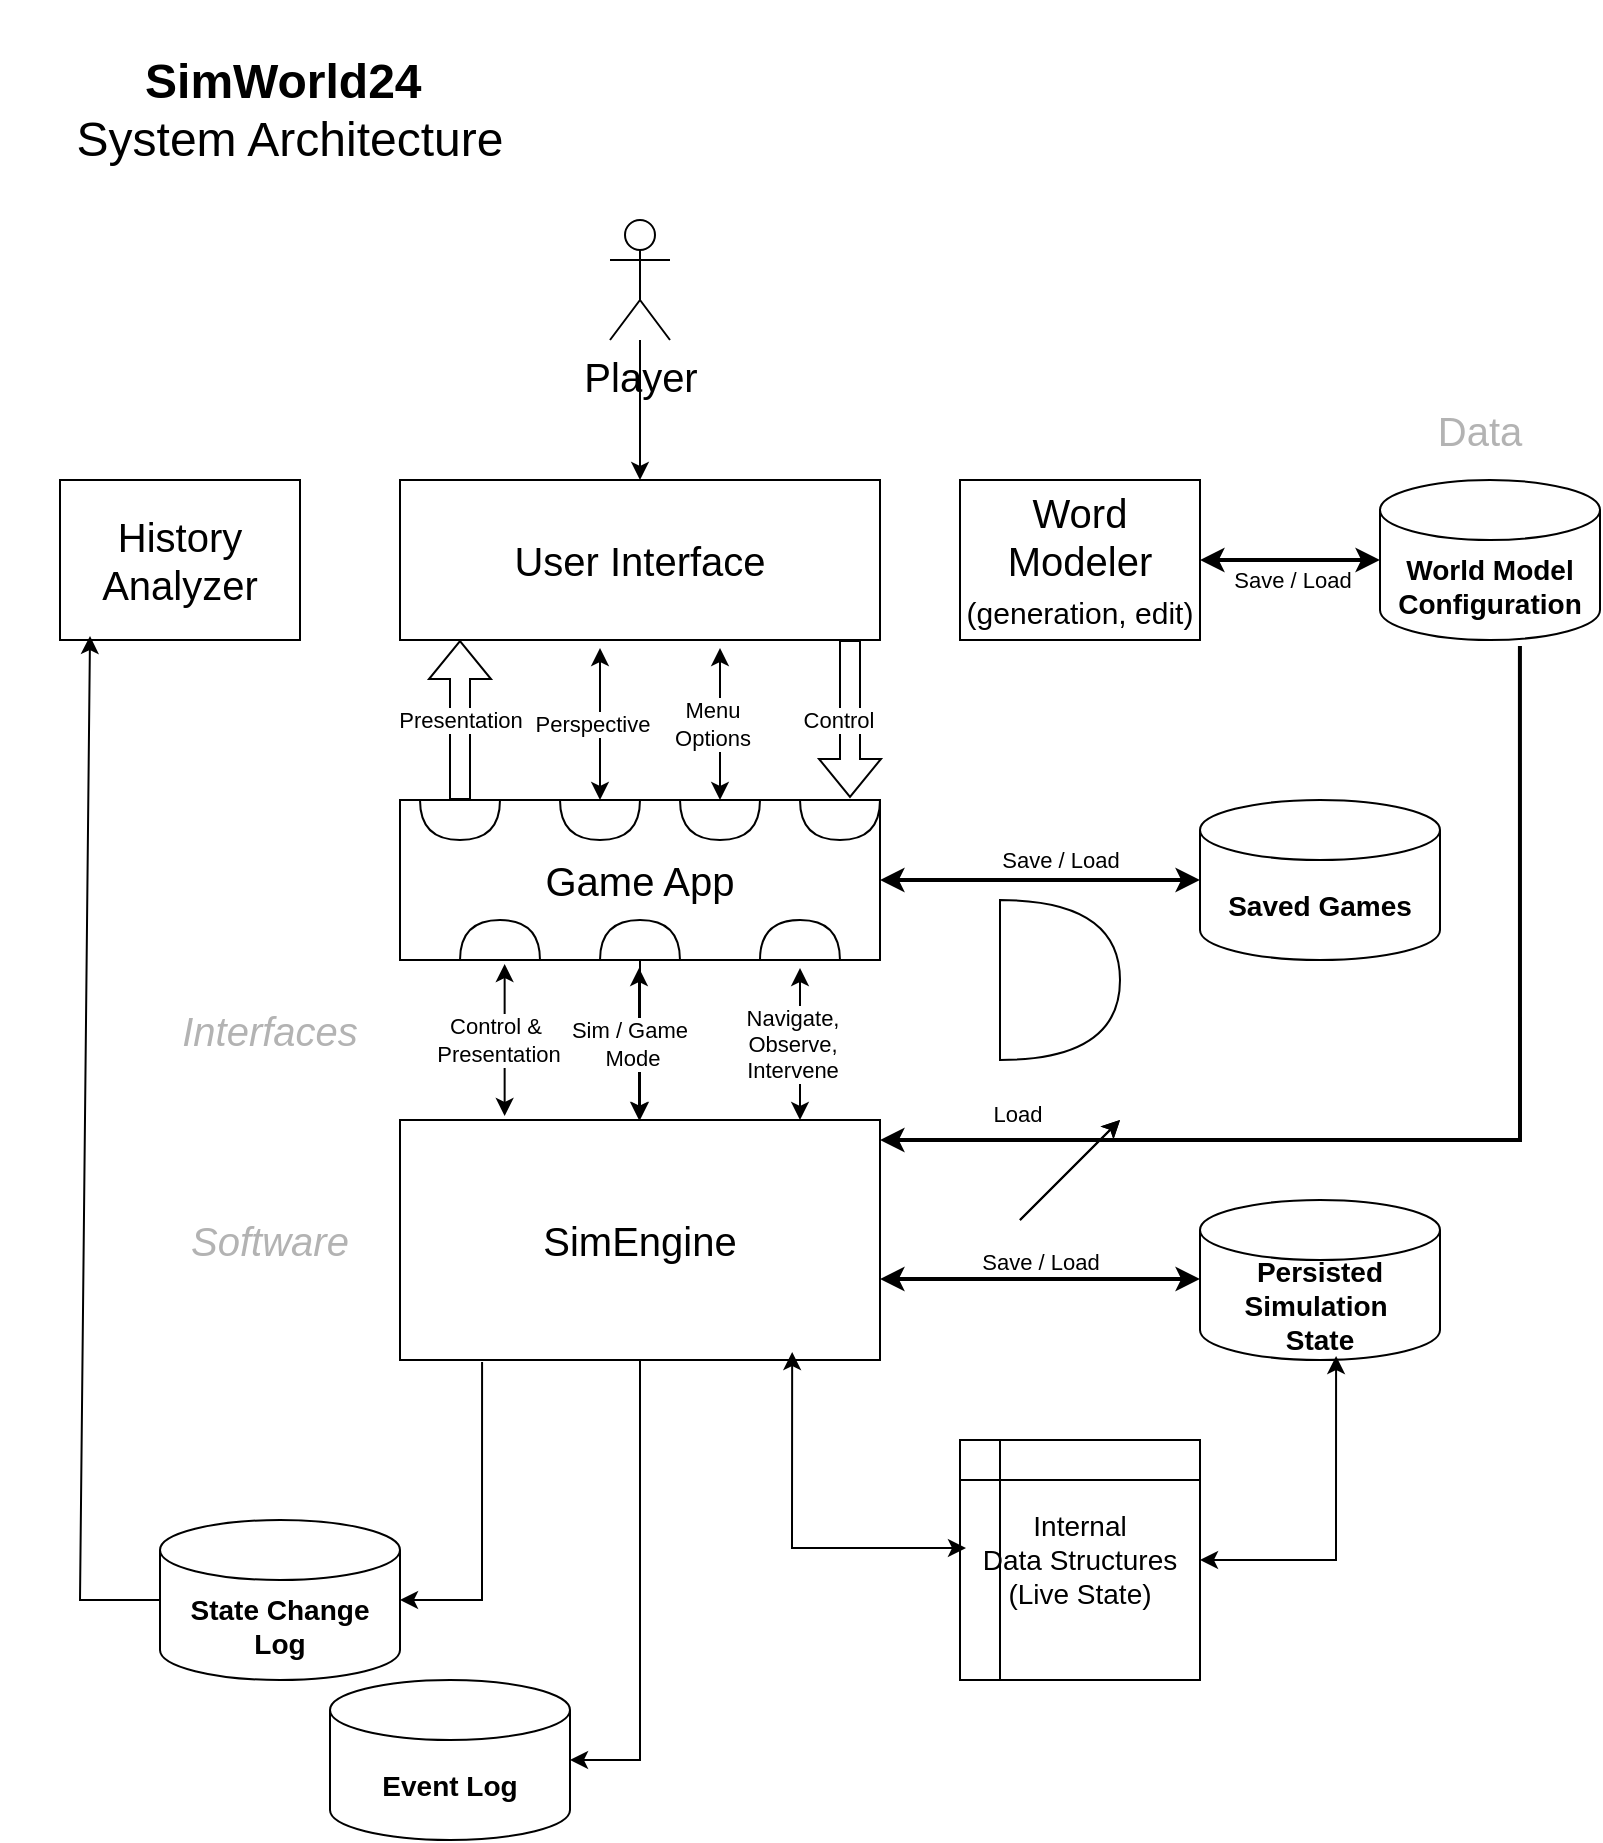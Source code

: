 <mxfile version="24.8.2">
  <diagram name="Page-1" id="v4B5kp2a3wThJGpyLibA">
    <mxGraphModel dx="1426" dy="747" grid="1" gridSize="10" guides="1" tooltips="1" connect="1" arrows="1" fold="1" page="1" pageScale="1" pageWidth="850" pageHeight="1100" math="0" shadow="0">
      <root>
        <mxCell id="0" />
        <mxCell id="1" parent="0" />
        <mxCell id="eeeyzdLkQL6xJkcmhthS-1" value="&lt;b style=&quot;font-size: 24px;&quot;&gt;SimWorld24&amp;nbsp;&lt;/b&gt;&lt;div style=&quot;font-size: 24px;&quot;&gt;System Architecture&lt;/div&gt;" style="text;strokeColor=none;align=center;fillColor=none;html=1;verticalAlign=middle;whiteSpace=wrap;rounded=0;fontSize=24;" vertex="1" parent="1">
          <mxGeometry width="290" height="110" as="geometry" />
        </mxCell>
        <mxCell id="eeeyzdLkQL6xJkcmhthS-2" value="SimEngine" style="rounded=0;whiteSpace=wrap;html=1;fontSize=20;" vertex="1" parent="1">
          <mxGeometry x="200" y="560" width="240" height="120" as="geometry" />
        </mxCell>
        <mxCell id="eeeyzdLkQL6xJkcmhthS-31" value="" style="edgeStyle=orthogonalEdgeStyle;rounded=0;orthogonalLoop=1;jettySize=auto;html=1;" edge="1" parent="1" source="eeeyzdLkQL6xJkcmhthS-3" target="eeeyzdLkQL6xJkcmhthS-13">
          <mxGeometry relative="1" as="geometry" />
        </mxCell>
        <mxCell id="eeeyzdLkQL6xJkcmhthS-3" value="&lt;font style=&quot;font-size: 20px;&quot;&gt;Player&lt;/font&gt;" style="shape=umlActor;verticalLabelPosition=bottom;verticalAlign=top;html=1;outlineConnect=0;" vertex="1" parent="1">
          <mxGeometry x="305" y="110" width="30" height="60" as="geometry" />
        </mxCell>
        <mxCell id="eeeyzdLkQL6xJkcmhthS-40" value="" style="edgeStyle=orthogonalEdgeStyle;rounded=0;orthogonalLoop=1;jettySize=auto;html=1;" edge="1" parent="1" source="eeeyzdLkQL6xJkcmhthS-5" target="eeeyzdLkQL6xJkcmhthS-2">
          <mxGeometry relative="1" as="geometry" />
        </mxCell>
        <mxCell id="eeeyzdLkQL6xJkcmhthS-5" value="Game App" style="rounded=0;whiteSpace=wrap;html=1;fontSize=20;" vertex="1" parent="1">
          <mxGeometry x="200" y="400" width="240" height="80" as="geometry" />
        </mxCell>
        <mxCell id="eeeyzdLkQL6xJkcmhthS-6" value="" style="endArrow=classic;startArrow=classic;html=1;rounded=0;entryX=0.218;entryY=1.025;entryDx=0;entryDy=0;exitX=0.218;exitY=-0.017;exitDx=0;exitDy=0;exitPerimeter=0;entryPerimeter=0;" edge="1" parent="1" source="eeeyzdLkQL6xJkcmhthS-2" target="eeeyzdLkQL6xJkcmhthS-5">
          <mxGeometry width="50" height="50" relative="1" as="geometry">
            <mxPoint x="40" y="540" as="sourcePoint" />
            <mxPoint x="90" y="490" as="targetPoint" />
          </mxGeometry>
        </mxCell>
        <mxCell id="eeeyzdLkQL6xJkcmhthS-7" value="Control &amp;amp;&amp;nbsp;&lt;div&gt;Presentation&lt;/div&gt;" style="edgeLabel;html=1;align=center;verticalAlign=middle;resizable=0;points=[];" vertex="1" connectable="0" parent="eeeyzdLkQL6xJkcmhthS-6">
          <mxGeometry x="0.4" y="-1" relative="1" as="geometry">
            <mxPoint x="-5" y="15" as="offset" />
          </mxGeometry>
        </mxCell>
        <mxCell id="eeeyzdLkQL6xJkcmhthS-8" value="Persisted Simulation&amp;nbsp;&lt;div style=&quot;font-size: 14px;&quot;&gt;State&lt;/div&gt;" style="shape=cylinder3;whiteSpace=wrap;html=1;boundedLbl=1;backgroundOutline=1;size=15;fontStyle=1;fontSize=14;" vertex="1" parent="1">
          <mxGeometry x="600" y="600" width="120" height="80" as="geometry" />
        </mxCell>
        <mxCell id="eeeyzdLkQL6xJkcmhthS-9" value="State Change Log" style="shape=cylinder3;whiteSpace=wrap;html=1;boundedLbl=1;backgroundOutline=1;size=15;fontStyle=1;fontSize=14;" vertex="1" parent="1">
          <mxGeometry x="80" y="760" width="120" height="80" as="geometry" />
        </mxCell>
        <mxCell id="eeeyzdLkQL6xJkcmhthS-10" value="Saved Games" style="shape=cylinder3;whiteSpace=wrap;html=1;boundedLbl=1;backgroundOutline=1;size=15;fontStyle=1;fontSize=14;" vertex="1" parent="1">
          <mxGeometry x="600" y="400" width="120" height="80" as="geometry" />
        </mxCell>
        <mxCell id="eeeyzdLkQL6xJkcmhthS-11" value="Data" style="text;strokeColor=none;align=center;fillColor=none;html=1;verticalAlign=middle;whiteSpace=wrap;rounded=0;fontSize=20;fontColor=#B3B3B3;" vertex="1" parent="1">
          <mxGeometry x="710" y="200" width="60" height="30" as="geometry" />
        </mxCell>
        <mxCell id="eeeyzdLkQL6xJkcmhthS-12" value="Interfaces" style="text;strokeColor=none;align=center;fillColor=none;html=1;verticalAlign=middle;whiteSpace=wrap;rounded=0;fontSize=20;fontColor=#B3B3B3;fontStyle=2" vertex="1" parent="1">
          <mxGeometry x="105" y="500" width="60" height="30" as="geometry" />
        </mxCell>
        <mxCell id="eeeyzdLkQL6xJkcmhthS-13" value="User Interface" style="rounded=0;whiteSpace=wrap;html=1;fontSize=20;" vertex="1" parent="1">
          <mxGeometry x="200" y="240" width="240" height="80" as="geometry" />
        </mxCell>
        <mxCell id="eeeyzdLkQL6xJkcmhthS-14" value="Presentation" style="shape=flexArrow;endArrow=classic;html=1;rounded=0;entryX=0.25;entryY=1;entryDx=0;entryDy=0;exitX=0.25;exitY=0;exitDx=0;exitDy=0;" edge="1" parent="1">
          <mxGeometry width="50" height="50" relative="1" as="geometry">
            <mxPoint x="230" y="400" as="sourcePoint" />
            <mxPoint x="230" y="320" as="targetPoint" />
          </mxGeometry>
        </mxCell>
        <mxCell id="eeeyzdLkQL6xJkcmhthS-15" value="" style="shape=flexArrow;endArrow=classic;html=1;rounded=0;exitX=0.88;exitY=1.013;exitDx=0;exitDy=0;exitPerimeter=0;entryX=0.88;entryY=0;entryDx=0;entryDy=0;entryPerimeter=0;" edge="1" parent="1">
          <mxGeometry width="50" height="50" relative="1" as="geometry">
            <mxPoint x="425.0" y="320.0" as="sourcePoint" />
            <mxPoint x="425.0" y="398.96" as="targetPoint" />
          </mxGeometry>
        </mxCell>
        <mxCell id="eeeyzdLkQL6xJkcmhthS-16" value="Control" style="edgeLabel;html=1;align=center;verticalAlign=middle;resizable=0;points=[];" vertex="1" connectable="0" parent="eeeyzdLkQL6xJkcmhthS-15">
          <mxGeometry x="-0.152" y="6" relative="1" as="geometry">
            <mxPoint x="-12" y="6" as="offset" />
          </mxGeometry>
        </mxCell>
        <mxCell id="eeeyzdLkQL6xJkcmhthS-17" value="World Model Configuration" style="shape=cylinder3;whiteSpace=wrap;html=1;boundedLbl=1;backgroundOutline=1;size=15;fontStyle=1;fontSize=14;" vertex="1" parent="1">
          <mxGeometry x="690" y="240" width="110" height="80" as="geometry" />
        </mxCell>
        <mxCell id="eeeyzdLkQL6xJkcmhthS-19" value="Word Modeler&lt;div&gt;&lt;font style=&quot;font-size: 15px;&quot;&gt;(generation, edit)&lt;/font&gt;&lt;/div&gt;" style="rounded=0;whiteSpace=wrap;html=1;fontSize=20;" vertex="1" parent="1">
          <mxGeometry x="480" y="240" width="120" height="80" as="geometry" />
        </mxCell>
        <mxCell id="eeeyzdLkQL6xJkcmhthS-20" value="Software" style="text;strokeColor=none;align=center;fillColor=none;html=1;verticalAlign=middle;whiteSpace=wrap;rounded=0;fontSize=20;fontColor=#B3B3B3;fontStyle=2" vertex="1" parent="1">
          <mxGeometry x="105" y="605" width="60" height="30" as="geometry" />
        </mxCell>
        <mxCell id="eeeyzdLkQL6xJkcmhthS-21" value="" style="endArrow=classic;startArrow=classic;html=1;rounded=0;entryX=0;entryY=0.5;entryDx=0;entryDy=0;entryPerimeter=0;exitX=1;exitY=0.5;exitDx=0;exitDy=0;strokeWidth=2;" edge="1" parent="1" source="eeeyzdLkQL6xJkcmhthS-19" target="eeeyzdLkQL6xJkcmhthS-17">
          <mxGeometry width="50" height="50" relative="1" as="geometry">
            <mxPoint x="510" y="430" as="sourcePoint" />
            <mxPoint x="560" y="380" as="targetPoint" />
          </mxGeometry>
        </mxCell>
        <mxCell id="eeeyzdLkQL6xJkcmhthS-22" value="Save / Load" style="edgeLabel;html=1;align=center;verticalAlign=middle;resizable=0;points=[];" vertex="1" connectable="0" parent="eeeyzdLkQL6xJkcmhthS-21">
          <mxGeometry x="0.225" y="-3" relative="1" as="geometry">
            <mxPoint x="-9" y="7" as="offset" />
          </mxGeometry>
        </mxCell>
        <mxCell id="eeeyzdLkQL6xJkcmhthS-24" value="" style="endArrow=classic;startArrow=classic;html=1;rounded=0;entryX=0;entryY=0.5;entryDx=0;entryDy=0;entryPerimeter=0;strokeWidth=2;" edge="1" parent="1" target="eeeyzdLkQL6xJkcmhthS-10">
          <mxGeometry width="50" height="50" relative="1" as="geometry">
            <mxPoint x="440" y="440" as="sourcePoint" />
            <mxPoint x="520" y="439.5" as="targetPoint" />
          </mxGeometry>
        </mxCell>
        <mxCell id="eeeyzdLkQL6xJkcmhthS-25" value="Save / Load" style="edgeLabel;html=1;align=center;verticalAlign=middle;resizable=0;points=[];" vertex="1" connectable="0" parent="eeeyzdLkQL6xJkcmhthS-24">
          <mxGeometry x="0.225" y="-3" relative="1" as="geometry">
            <mxPoint x="-8" y="-13" as="offset" />
          </mxGeometry>
        </mxCell>
        <mxCell id="eeeyzdLkQL6xJkcmhthS-27" value="" style="endArrow=classic;startArrow=classic;html=1;rounded=0;entryX=0;entryY=0.5;entryDx=0;entryDy=0;entryPerimeter=0;strokeWidth=2;" edge="1" parent="1">
          <mxGeometry width="50" height="50" relative="1" as="geometry">
            <mxPoint x="440" y="639.5" as="sourcePoint" />
            <mxPoint x="600" y="639.5" as="targetPoint" />
          </mxGeometry>
        </mxCell>
        <mxCell id="eeeyzdLkQL6xJkcmhthS-28" value="Save / Load" style="edgeLabel;html=1;align=center;verticalAlign=middle;resizable=0;points=[];" vertex="1" connectable="0" parent="eeeyzdLkQL6xJkcmhthS-27">
          <mxGeometry x="0.225" y="-3" relative="1" as="geometry">
            <mxPoint x="-18" y="-12" as="offset" />
          </mxGeometry>
        </mxCell>
        <mxCell id="eeeyzdLkQL6xJkcmhthS-29" value="" style="endArrow=classic;html=1;rounded=0;exitX=0.636;exitY=1.038;exitDx=0;exitDy=0;exitPerimeter=0;strokeWidth=2;" edge="1" parent="1" source="eeeyzdLkQL6xJkcmhthS-17">
          <mxGeometry width="50" height="50" relative="1" as="geometry">
            <mxPoint x="780" y="440" as="sourcePoint" />
            <mxPoint x="440" y="570" as="targetPoint" />
            <Array as="points">
              <mxPoint x="760" y="570" />
            </Array>
          </mxGeometry>
        </mxCell>
        <mxCell id="eeeyzdLkQL6xJkcmhthS-30" value="Load&amp;nbsp;" style="edgeLabel;html=1;align=center;verticalAlign=middle;resizable=0;points=[];" vertex="1" connectable="0" parent="eeeyzdLkQL6xJkcmhthS-29">
          <mxGeometry x="0.453" relative="1" as="geometry">
            <mxPoint x="-85" y="-13" as="offset" />
          </mxGeometry>
        </mxCell>
        <mxCell id="eeeyzdLkQL6xJkcmhthS-36" value="" style="endArrow=classic;startArrow=classic;html=1;rounded=0;entryX=0.218;entryY=1.025;entryDx=0;entryDy=0;exitX=0.218;exitY=-0.017;exitDx=0;exitDy=0;exitPerimeter=0;entryPerimeter=0;" edge="1" parent="1">
          <mxGeometry width="50" height="50" relative="1" as="geometry">
            <mxPoint x="319.5" y="560" as="sourcePoint" />
            <mxPoint x="319.5" y="484" as="targetPoint" />
          </mxGeometry>
        </mxCell>
        <mxCell id="eeeyzdLkQL6xJkcmhthS-37" value="Sim / Game&amp;nbsp;&lt;div&gt;Mode&lt;/div&gt;" style="edgeLabel;html=1;align=center;verticalAlign=middle;resizable=0;points=[];" vertex="1" connectable="0" parent="eeeyzdLkQL6xJkcmhthS-36">
          <mxGeometry x="0.4" y="-1" relative="1" as="geometry">
            <mxPoint x="-5" y="15" as="offset" />
          </mxGeometry>
        </mxCell>
        <mxCell id="eeeyzdLkQL6xJkcmhthS-38" value="" style="endArrow=classic;startArrow=classic;html=1;rounded=0;entryX=0.218;entryY=1.025;entryDx=0;entryDy=0;exitX=0.218;exitY=-0.017;exitDx=0;exitDy=0;exitPerimeter=0;entryPerimeter=0;" edge="1" parent="1">
          <mxGeometry width="50" height="50" relative="1" as="geometry">
            <mxPoint x="400" y="560" as="sourcePoint" />
            <mxPoint x="400" y="484" as="targetPoint" />
          </mxGeometry>
        </mxCell>
        <mxCell id="eeeyzdLkQL6xJkcmhthS-39" value="Navigate,&lt;div&gt;Observe,&lt;/div&gt;&lt;div&gt;Intervene&lt;/div&gt;" style="edgeLabel;html=1;align=center;verticalAlign=middle;resizable=0;points=[];" vertex="1" connectable="0" parent="eeeyzdLkQL6xJkcmhthS-38">
          <mxGeometry x="0.4" y="-1" relative="1" as="geometry">
            <mxPoint x="-5" y="15" as="offset" />
          </mxGeometry>
        </mxCell>
        <mxCell id="eeeyzdLkQL6xJkcmhthS-41" value="" style="endArrow=classic;startArrow=classic;html=1;rounded=0;entryX=0.218;entryY=1.025;entryDx=0;entryDy=0;exitX=0.218;exitY=-0.017;exitDx=0;exitDy=0;exitPerimeter=0;entryPerimeter=0;" edge="1" parent="1">
          <mxGeometry width="50" height="50" relative="1" as="geometry">
            <mxPoint x="300" y="400" as="sourcePoint" />
            <mxPoint x="300" y="324" as="targetPoint" />
          </mxGeometry>
        </mxCell>
        <mxCell id="eeeyzdLkQL6xJkcmhthS-42" value="Perspective" style="edgeLabel;html=1;align=center;verticalAlign=middle;resizable=0;points=[];" vertex="1" connectable="0" parent="eeeyzdLkQL6xJkcmhthS-41">
          <mxGeometry x="0.4" y="-1" relative="1" as="geometry">
            <mxPoint x="-5" y="15" as="offset" />
          </mxGeometry>
        </mxCell>
        <mxCell id="eeeyzdLkQL6xJkcmhthS-43" value="" style="endArrow=classic;startArrow=classic;html=1;rounded=0;entryX=0.218;entryY=1.025;entryDx=0;entryDy=0;exitX=0.218;exitY=-0.017;exitDx=0;exitDy=0;exitPerimeter=0;entryPerimeter=0;" edge="1" parent="1">
          <mxGeometry width="50" height="50" relative="1" as="geometry">
            <mxPoint x="360" y="400" as="sourcePoint" />
            <mxPoint x="360" y="324" as="targetPoint" />
          </mxGeometry>
        </mxCell>
        <mxCell id="eeeyzdLkQL6xJkcmhthS-44" value="Menu&lt;div&gt;Options&lt;/div&gt;" style="edgeLabel;html=1;align=center;verticalAlign=middle;resizable=0;points=[];" vertex="1" connectable="0" parent="eeeyzdLkQL6xJkcmhthS-43">
          <mxGeometry x="0.4" y="-1" relative="1" as="geometry">
            <mxPoint x="-5" y="15" as="offset" />
          </mxGeometry>
        </mxCell>
        <mxCell id="eeeyzdLkQL6xJkcmhthS-45" value="Event Log" style="shape=cylinder3;whiteSpace=wrap;html=1;boundedLbl=1;backgroundOutline=1;size=15;fontStyle=1;fontSize=14;" vertex="1" parent="1">
          <mxGeometry x="165" y="840" width="120" height="80" as="geometry" />
        </mxCell>
        <mxCell id="eeeyzdLkQL6xJkcmhthS-46" value="" style="endArrow=classic;html=1;rounded=0;" edge="1" parent="1">
          <mxGeometry width="50" height="50" relative="1" as="geometry">
            <mxPoint x="510" y="610" as="sourcePoint" />
            <mxPoint x="560" y="560" as="targetPoint" />
          </mxGeometry>
        </mxCell>
        <mxCell id="eeeyzdLkQL6xJkcmhthS-47" value="" style="endArrow=classic;html=1;rounded=0;" edge="1" parent="1">
          <mxGeometry width="50" height="50" relative="1" as="geometry">
            <mxPoint x="510" y="610" as="sourcePoint" />
            <mxPoint x="560" y="560" as="targetPoint" />
          </mxGeometry>
        </mxCell>
        <mxCell id="eeeyzdLkQL6xJkcmhthS-48" value="" style="endArrow=classic;html=1;rounded=0;exitX=0.171;exitY=1.008;exitDx=0;exitDy=0;exitPerimeter=0;entryX=1;entryY=0.5;entryDx=0;entryDy=0;entryPerimeter=0;" edge="1" parent="1" source="eeeyzdLkQL6xJkcmhthS-2" target="eeeyzdLkQL6xJkcmhthS-9">
          <mxGeometry width="50" height="50" relative="1" as="geometry">
            <mxPoint x="340" y="780" as="sourcePoint" />
            <mxPoint x="390" y="730" as="targetPoint" />
            <Array as="points">
              <mxPoint x="241" y="800" />
            </Array>
          </mxGeometry>
        </mxCell>
        <mxCell id="eeeyzdLkQL6xJkcmhthS-50" value="" style="endArrow=classic;html=1;rounded=0;exitX=0.5;exitY=1;exitDx=0;exitDy=0;entryX=1;entryY=0.5;entryDx=0;entryDy=0;entryPerimeter=0;" edge="1" parent="1" source="eeeyzdLkQL6xJkcmhthS-2" target="eeeyzdLkQL6xJkcmhthS-45">
          <mxGeometry width="50" height="50" relative="1" as="geometry">
            <mxPoint x="251" y="691" as="sourcePoint" />
            <mxPoint x="210" y="810" as="targetPoint" />
            <Array as="points">
              <mxPoint x="320" y="880" />
            </Array>
          </mxGeometry>
        </mxCell>
        <mxCell id="eeeyzdLkQL6xJkcmhthS-51" value="Internal&lt;div style=&quot;font-size: 14px;&quot;&gt;Data Structures&lt;/div&gt;&lt;div style=&quot;font-size: 14px;&quot;&gt;(Live State)&lt;/div&gt;" style="shape=internalStorage;whiteSpace=wrap;html=1;backgroundOutline=1;fontSize=14;" vertex="1" parent="1">
          <mxGeometry x="480" y="720" width="120" height="120" as="geometry" />
        </mxCell>
        <mxCell id="eeeyzdLkQL6xJkcmhthS-52" value="History Analyzer" style="rounded=0;whiteSpace=wrap;html=1;fontSize=20;" vertex="1" parent="1">
          <mxGeometry x="30" y="240" width="120" height="80" as="geometry" />
        </mxCell>
        <mxCell id="eeeyzdLkQL6xJkcmhthS-53" value="" style="endArrow=classic;startArrow=classic;html=1;rounded=0;exitX=0.025;exitY=0.45;exitDx=0;exitDy=0;exitPerimeter=0;entryX=0.817;entryY=0.967;entryDx=0;entryDy=0;entryPerimeter=0;" edge="1" parent="1" source="eeeyzdLkQL6xJkcmhthS-51" target="eeeyzdLkQL6xJkcmhthS-2">
          <mxGeometry width="50" height="50" relative="1" as="geometry">
            <mxPoint x="570" y="780" as="sourcePoint" />
            <mxPoint x="400" y="690" as="targetPoint" />
            <Array as="points">
              <mxPoint x="396" y="774" />
            </Array>
          </mxGeometry>
        </mxCell>
        <mxCell id="eeeyzdLkQL6xJkcmhthS-54" value="" style="endArrow=classic;startArrow=classic;html=1;rounded=0;exitX=0.567;exitY=0.975;exitDx=0;exitDy=0;exitPerimeter=0;entryX=1;entryY=0.5;entryDx=0;entryDy=0;" edge="1" parent="1" source="eeeyzdLkQL6xJkcmhthS-8" target="eeeyzdLkQL6xJkcmhthS-51">
          <mxGeometry width="50" height="50" relative="1" as="geometry">
            <mxPoint x="747" y="818" as="sourcePoint" />
            <mxPoint x="660" y="720" as="targetPoint" />
            <Array as="points">
              <mxPoint x="668" y="780" />
            </Array>
          </mxGeometry>
        </mxCell>
        <mxCell id="eeeyzdLkQL6xJkcmhthS-55" value="" style="endArrow=classic;html=1;rounded=0;exitX=0;exitY=0.5;exitDx=0;exitDy=0;exitPerimeter=0;entryX=0.125;entryY=0.975;entryDx=0;entryDy=0;entryPerimeter=0;" edge="1" parent="1" source="eeeyzdLkQL6xJkcmhthS-9" target="eeeyzdLkQL6xJkcmhthS-52">
          <mxGeometry width="50" height="50" relative="1" as="geometry">
            <mxPoint x="281" y="694" as="sourcePoint" />
            <mxPoint x="210" y="920" as="targetPoint" />
            <Array as="points">
              <mxPoint x="40" y="800" />
            </Array>
          </mxGeometry>
        </mxCell>
        <mxCell id="eeeyzdLkQL6xJkcmhthS-56" value="" style="shape=or;whiteSpace=wrap;html=1;" vertex="1" parent="1">
          <mxGeometry x="500" y="450" width="60" height="80" as="geometry" />
        </mxCell>
        <mxCell id="eeeyzdLkQL6xJkcmhthS-57" value="" style="shape=or;whiteSpace=wrap;html=1;rotation=-90;" vertex="1" parent="1">
          <mxGeometry x="240" y="450" width="20" height="40" as="geometry" />
        </mxCell>
        <mxCell id="eeeyzdLkQL6xJkcmhthS-58" value="" style="shape=or;whiteSpace=wrap;html=1;rotation=-90;" vertex="1" parent="1">
          <mxGeometry x="310" y="450" width="20" height="40" as="geometry" />
        </mxCell>
        <mxCell id="eeeyzdLkQL6xJkcmhthS-59" value="" style="shape=or;whiteSpace=wrap;html=1;rotation=-90;" vertex="1" parent="1">
          <mxGeometry x="390" y="450" width="20" height="40" as="geometry" />
        </mxCell>
        <mxCell id="eeeyzdLkQL6xJkcmhthS-60" value="" style="shape=or;whiteSpace=wrap;html=1;rotation=90;" vertex="1" parent="1">
          <mxGeometry x="220" y="390" width="20" height="40" as="geometry" />
        </mxCell>
        <mxCell id="eeeyzdLkQL6xJkcmhthS-61" value="" style="shape=or;whiteSpace=wrap;html=1;rotation=90;" vertex="1" parent="1">
          <mxGeometry x="290" y="390" width="20" height="40" as="geometry" />
        </mxCell>
        <mxCell id="eeeyzdLkQL6xJkcmhthS-62" value="" style="shape=or;whiteSpace=wrap;html=1;rotation=90;" vertex="1" parent="1">
          <mxGeometry x="350" y="390" width="20" height="40" as="geometry" />
        </mxCell>
        <mxCell id="eeeyzdLkQL6xJkcmhthS-63" value="" style="shape=or;whiteSpace=wrap;html=1;rotation=90;" vertex="1" parent="1">
          <mxGeometry x="410" y="390" width="20" height="40" as="geometry" />
        </mxCell>
      </root>
    </mxGraphModel>
  </diagram>
</mxfile>
